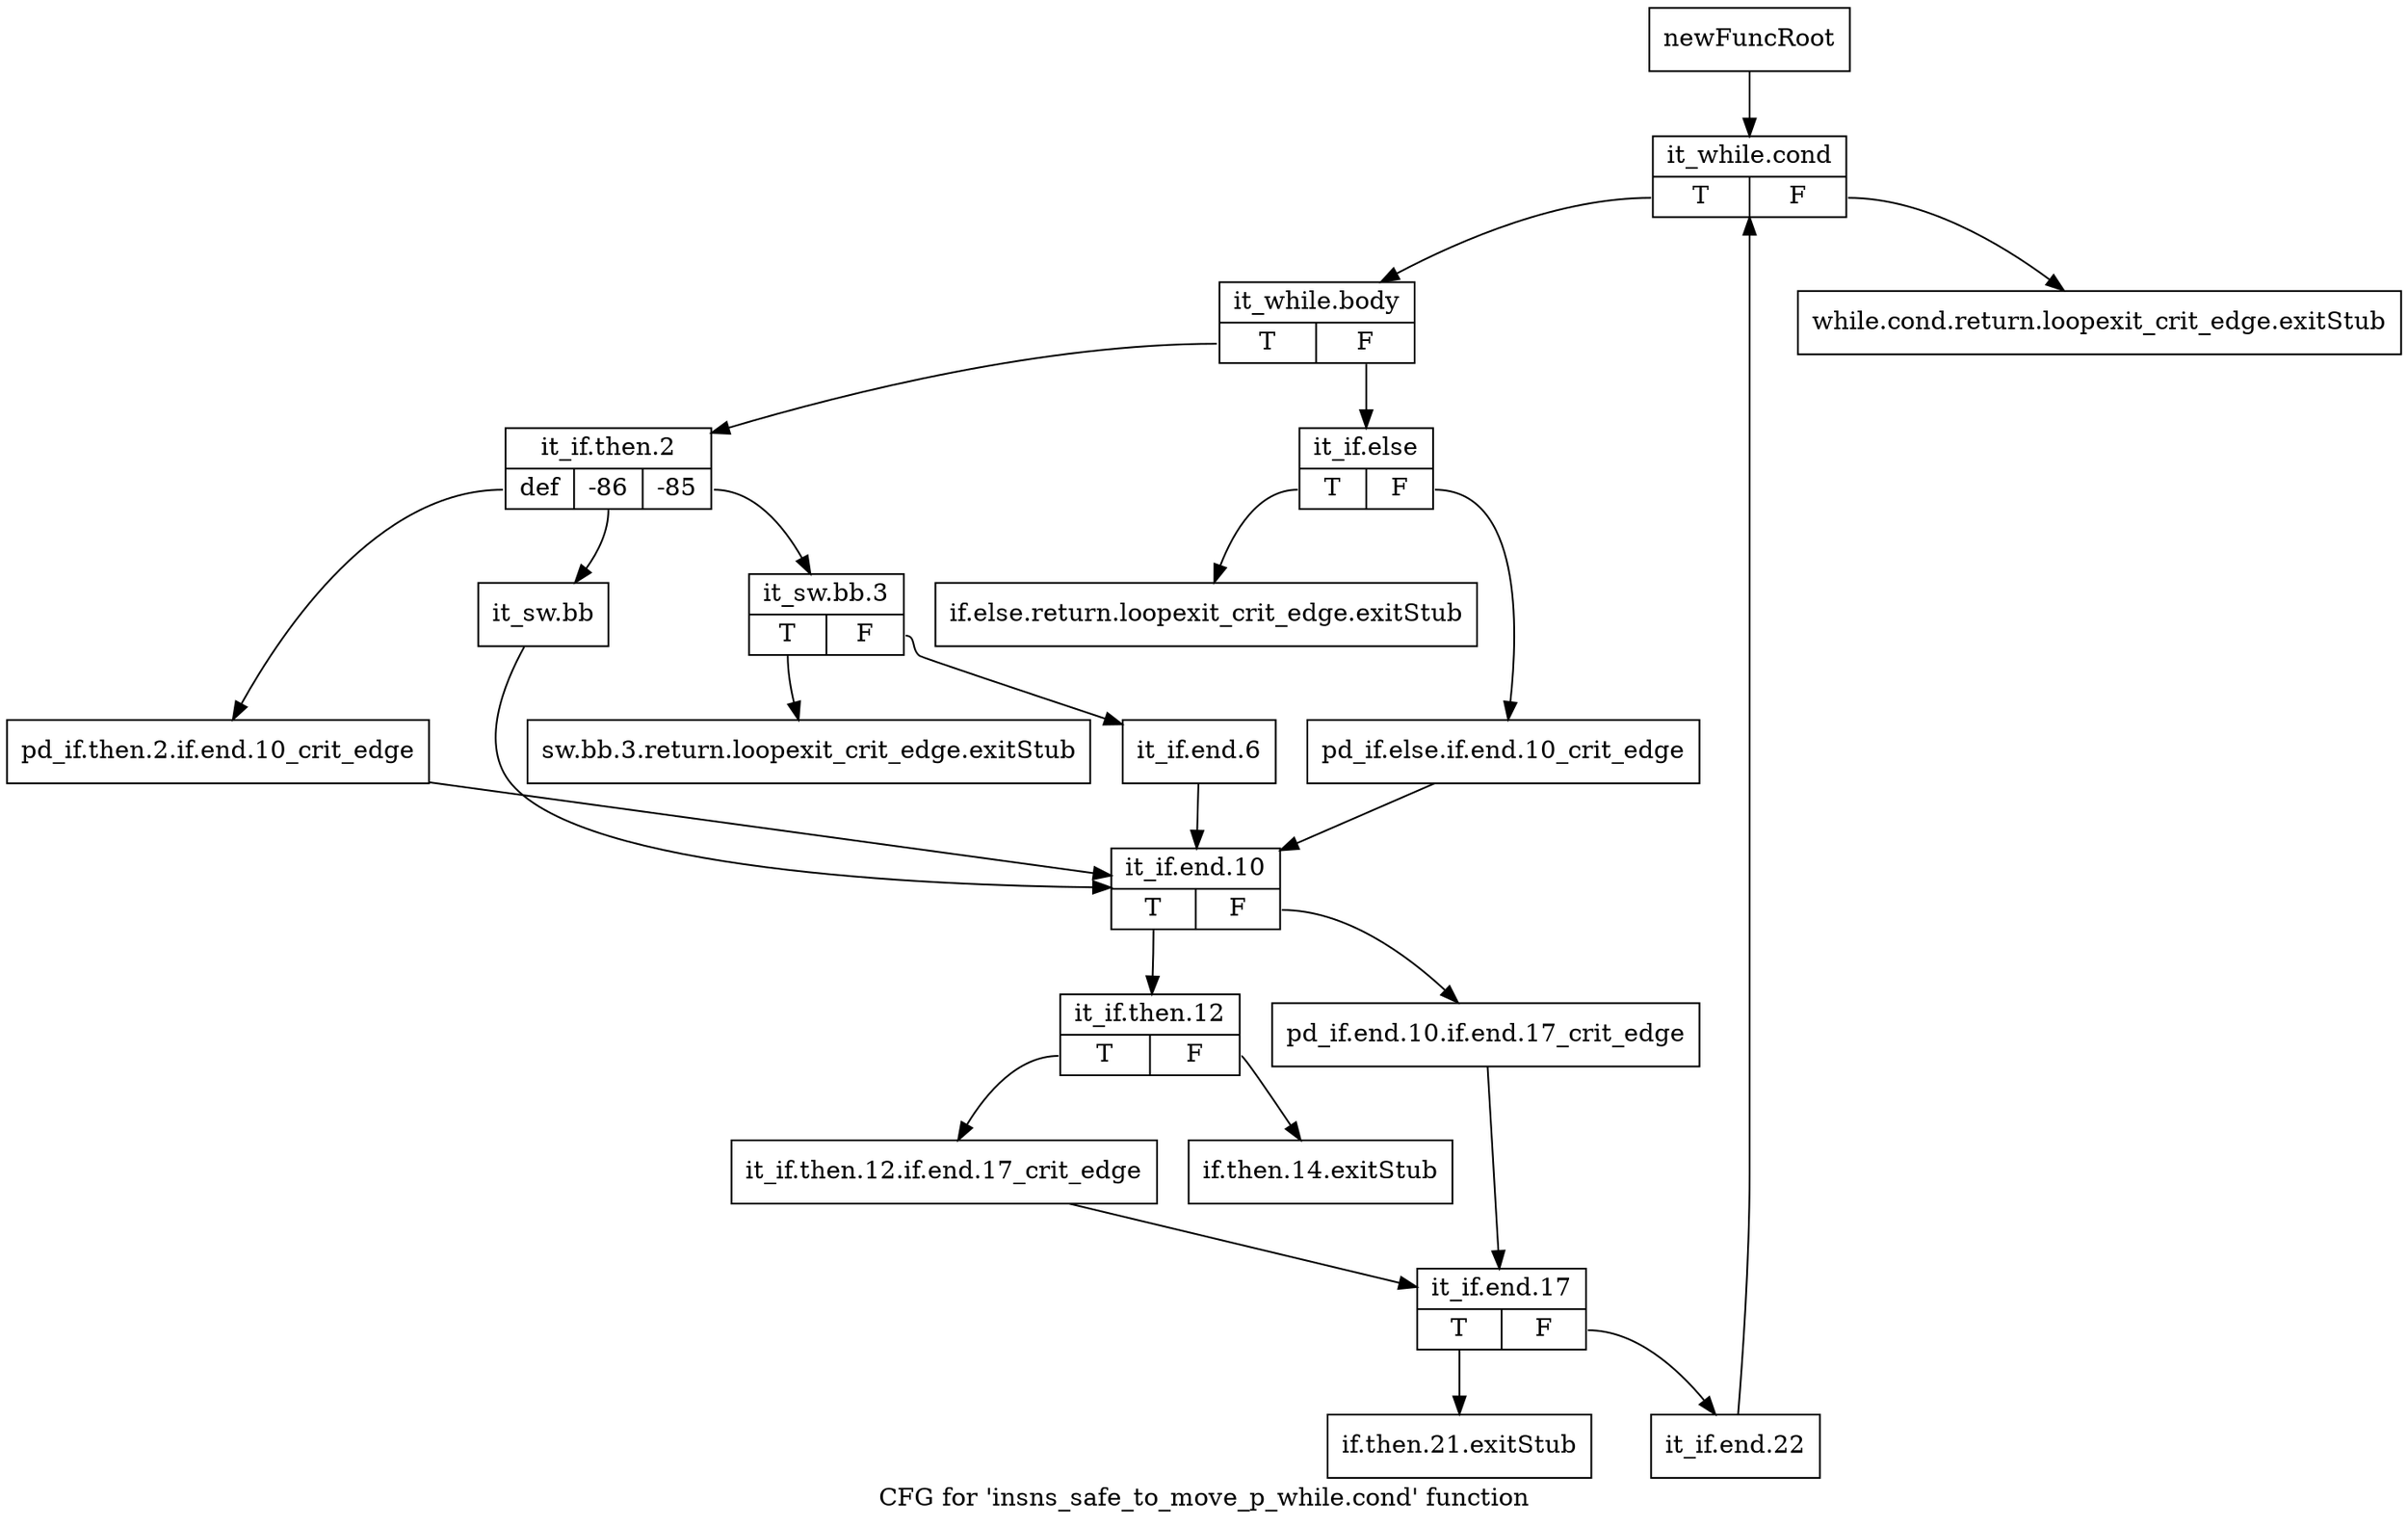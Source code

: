digraph "CFG for 'insns_safe_to_move_p_while.cond' function" {
	label="CFG for 'insns_safe_to_move_p_while.cond' function";

	Node0xc127e80 [shape=record,label="{newFuncRoot}"];
	Node0xc127e80 -> Node0xc128870;
	Node0xc127ed0 [shape=record,label="{while.cond.return.loopexit_crit_edge.exitStub}"];
	Node0xc127f20 [shape=record,label="{if.else.return.loopexit_crit_edge.exitStub}"];
	Node0xc128780 [shape=record,label="{sw.bb.3.return.loopexit_crit_edge.exitStub}"];
	Node0xc1287d0 [shape=record,label="{if.then.14.exitStub}"];
	Node0xc128820 [shape=record,label="{if.then.21.exitStub}"];
	Node0xc128870 [shape=record,label="{it_while.cond|{<s0>T|<s1>F}}"];
	Node0xc128870:s0 -> Node0xc1288c0;
	Node0xc128870:s1 -> Node0xc127ed0;
	Node0xc1288c0 [shape=record,label="{it_while.body|{<s0>T|<s1>F}}"];
	Node0xc1288c0:s0 -> Node0xc1289b0;
	Node0xc1288c0:s1 -> Node0xc128910;
	Node0xc128910 [shape=record,label="{it_if.else|{<s0>T|<s1>F}}"];
	Node0xc128910:s0 -> Node0xc127f20;
	Node0xc128910:s1 -> Node0xc128960;
	Node0xc128960 [shape=record,label="{pd_if.else.if.end.10_crit_edge}"];
	Node0xc128960 -> Node0xc128b40;
	Node0xc1289b0 [shape=record,label="{it_if.then.2|{<s0>def|<s1>-86|<s2>-85}}"];
	Node0xc1289b0:s0 -> Node0xc128af0;
	Node0xc1289b0:s1 -> Node0xc128aa0;
	Node0xc1289b0:s2 -> Node0xc128a00;
	Node0xc128a00 [shape=record,label="{it_sw.bb.3|{<s0>T|<s1>F}}"];
	Node0xc128a00:s0 -> Node0xc128780;
	Node0xc128a00:s1 -> Node0xc128a50;
	Node0xc128a50 [shape=record,label="{it_if.end.6}"];
	Node0xc128a50 -> Node0xc128b40;
	Node0xc128aa0 [shape=record,label="{it_sw.bb}"];
	Node0xc128aa0 -> Node0xc128b40;
	Node0xc128af0 [shape=record,label="{pd_if.then.2.if.end.10_crit_edge}"];
	Node0xc128af0 -> Node0xc128b40;
	Node0xc128b40 [shape=record,label="{it_if.end.10|{<s0>T|<s1>F}}"];
	Node0xc128b40:s0 -> Node0xc128be0;
	Node0xc128b40:s1 -> Node0xc128b90;
	Node0xc128b90 [shape=record,label="{pd_if.end.10.if.end.17_crit_edge}"];
	Node0xc128b90 -> Node0xc128c80;
	Node0xc128be0 [shape=record,label="{it_if.then.12|{<s0>T|<s1>F}}"];
	Node0xc128be0:s0 -> Node0xc128c30;
	Node0xc128be0:s1 -> Node0xc1287d0;
	Node0xc128c30 [shape=record,label="{it_if.then.12.if.end.17_crit_edge}"];
	Node0xc128c30 -> Node0xc128c80;
	Node0xc128c80 [shape=record,label="{it_if.end.17|{<s0>T|<s1>F}}"];
	Node0xc128c80:s0 -> Node0xc128820;
	Node0xc128c80:s1 -> Node0xc128cd0;
	Node0xc128cd0 [shape=record,label="{it_if.end.22}"];
	Node0xc128cd0 -> Node0xc128870;
}
